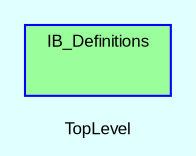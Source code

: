digraph TopLevel {
    compound = true
    bgcolor = lightcyan1
    fontname = Arial
    fontsize = 8
    label = "TopLevel"
    node [
        fontname = Arial,
        fontsize = 8,
        color = black
    ]

    subgraph cluster_IB_Definitions {
        fillcolor = palegreen1
        URL = "classes/IB_Definitions.html"
        fontname = Arial
        color = blue
        label = "IB_Definitions"
        style = filled
        IB_Definitions [
            shape = plaintext,
            height = 0.01,
            width = 0.75,
            label = ""
        ]

    }

}

